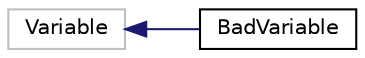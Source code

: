 digraph "Graphical Class Hierarchy"
{
  edge [fontname="Helvetica",fontsize="10",labelfontname="Helvetica",labelfontsize="10"];
  node [fontname="Helvetica",fontsize="10",shape=record];
  rankdir="LR";
  Node1 [label="Variable",height=0.2,width=0.4,color="grey75", fillcolor="white", style="filled"];
  Node1 -> Node2 [dir="back",color="midnightblue",fontsize="10",style="solid",fontname="Helvetica"];
  Node2 [label="BadVariable",height=0.2,width=0.4,color="black", fillcolor="white", style="filled",URL="$d7/d3d/class_bad_variable.html",tooltip="&quot;Bad&quot; variable, used by events when no other valid variable can be found. "];
}

